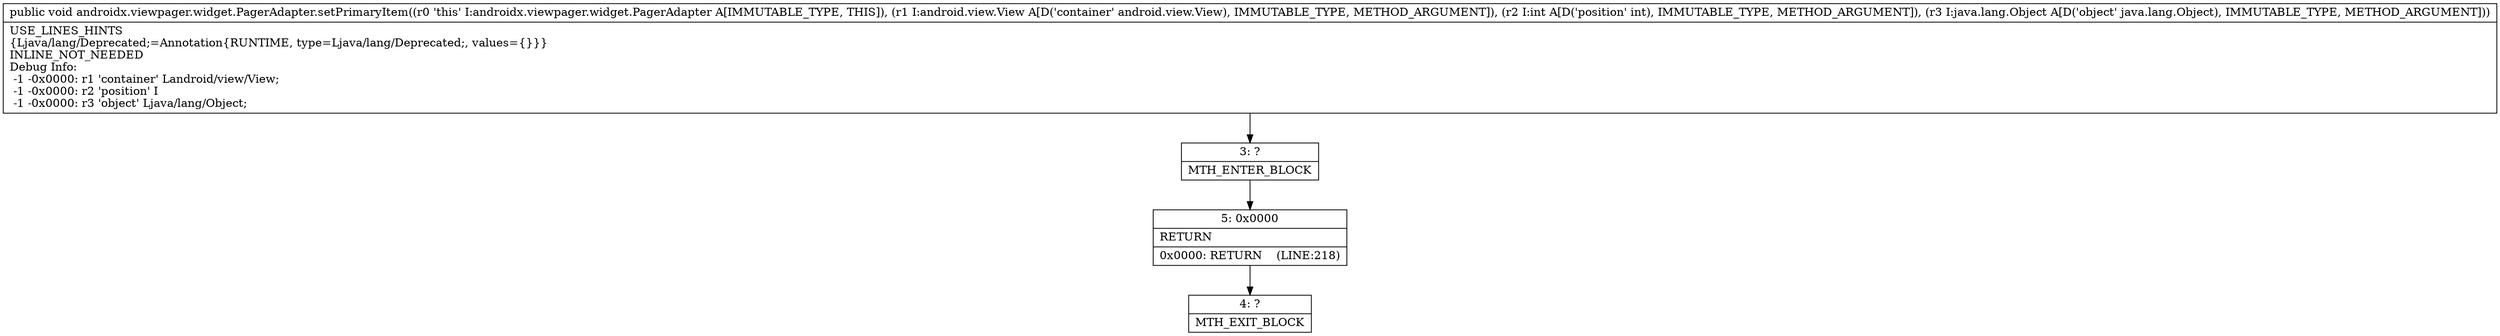digraph "CFG forandroidx.viewpager.widget.PagerAdapter.setPrimaryItem(Landroid\/view\/View;ILjava\/lang\/Object;)V" {
Node_3 [shape=record,label="{3\:\ ?|MTH_ENTER_BLOCK\l}"];
Node_5 [shape=record,label="{5\:\ 0x0000|RETURN\l|0x0000: RETURN    (LINE:218)\l}"];
Node_4 [shape=record,label="{4\:\ ?|MTH_EXIT_BLOCK\l}"];
MethodNode[shape=record,label="{public void androidx.viewpager.widget.PagerAdapter.setPrimaryItem((r0 'this' I:androidx.viewpager.widget.PagerAdapter A[IMMUTABLE_TYPE, THIS]), (r1 I:android.view.View A[D('container' android.view.View), IMMUTABLE_TYPE, METHOD_ARGUMENT]), (r2 I:int A[D('position' int), IMMUTABLE_TYPE, METHOD_ARGUMENT]), (r3 I:java.lang.Object A[D('object' java.lang.Object), IMMUTABLE_TYPE, METHOD_ARGUMENT]))  | USE_LINES_HINTS\l\{Ljava\/lang\/Deprecated;=Annotation\{RUNTIME, type=Ljava\/lang\/Deprecated;, values=\{\}\}\}\lINLINE_NOT_NEEDED\lDebug Info:\l  \-1 \-0x0000: r1 'container' Landroid\/view\/View;\l  \-1 \-0x0000: r2 'position' I\l  \-1 \-0x0000: r3 'object' Ljava\/lang\/Object;\l}"];
MethodNode -> Node_3;Node_3 -> Node_5;
Node_5 -> Node_4;
}

